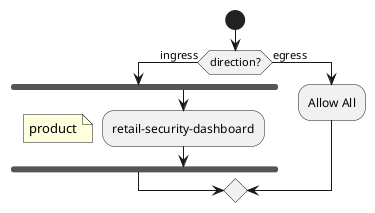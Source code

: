 @startuml retail-security-dashboard-app

start

if (direction?) then (ingress)
  fork
    :retail-security-dashboard;
    floating note left: product

  end fork
else (egress)
  :Allow All;
endif

@enduml